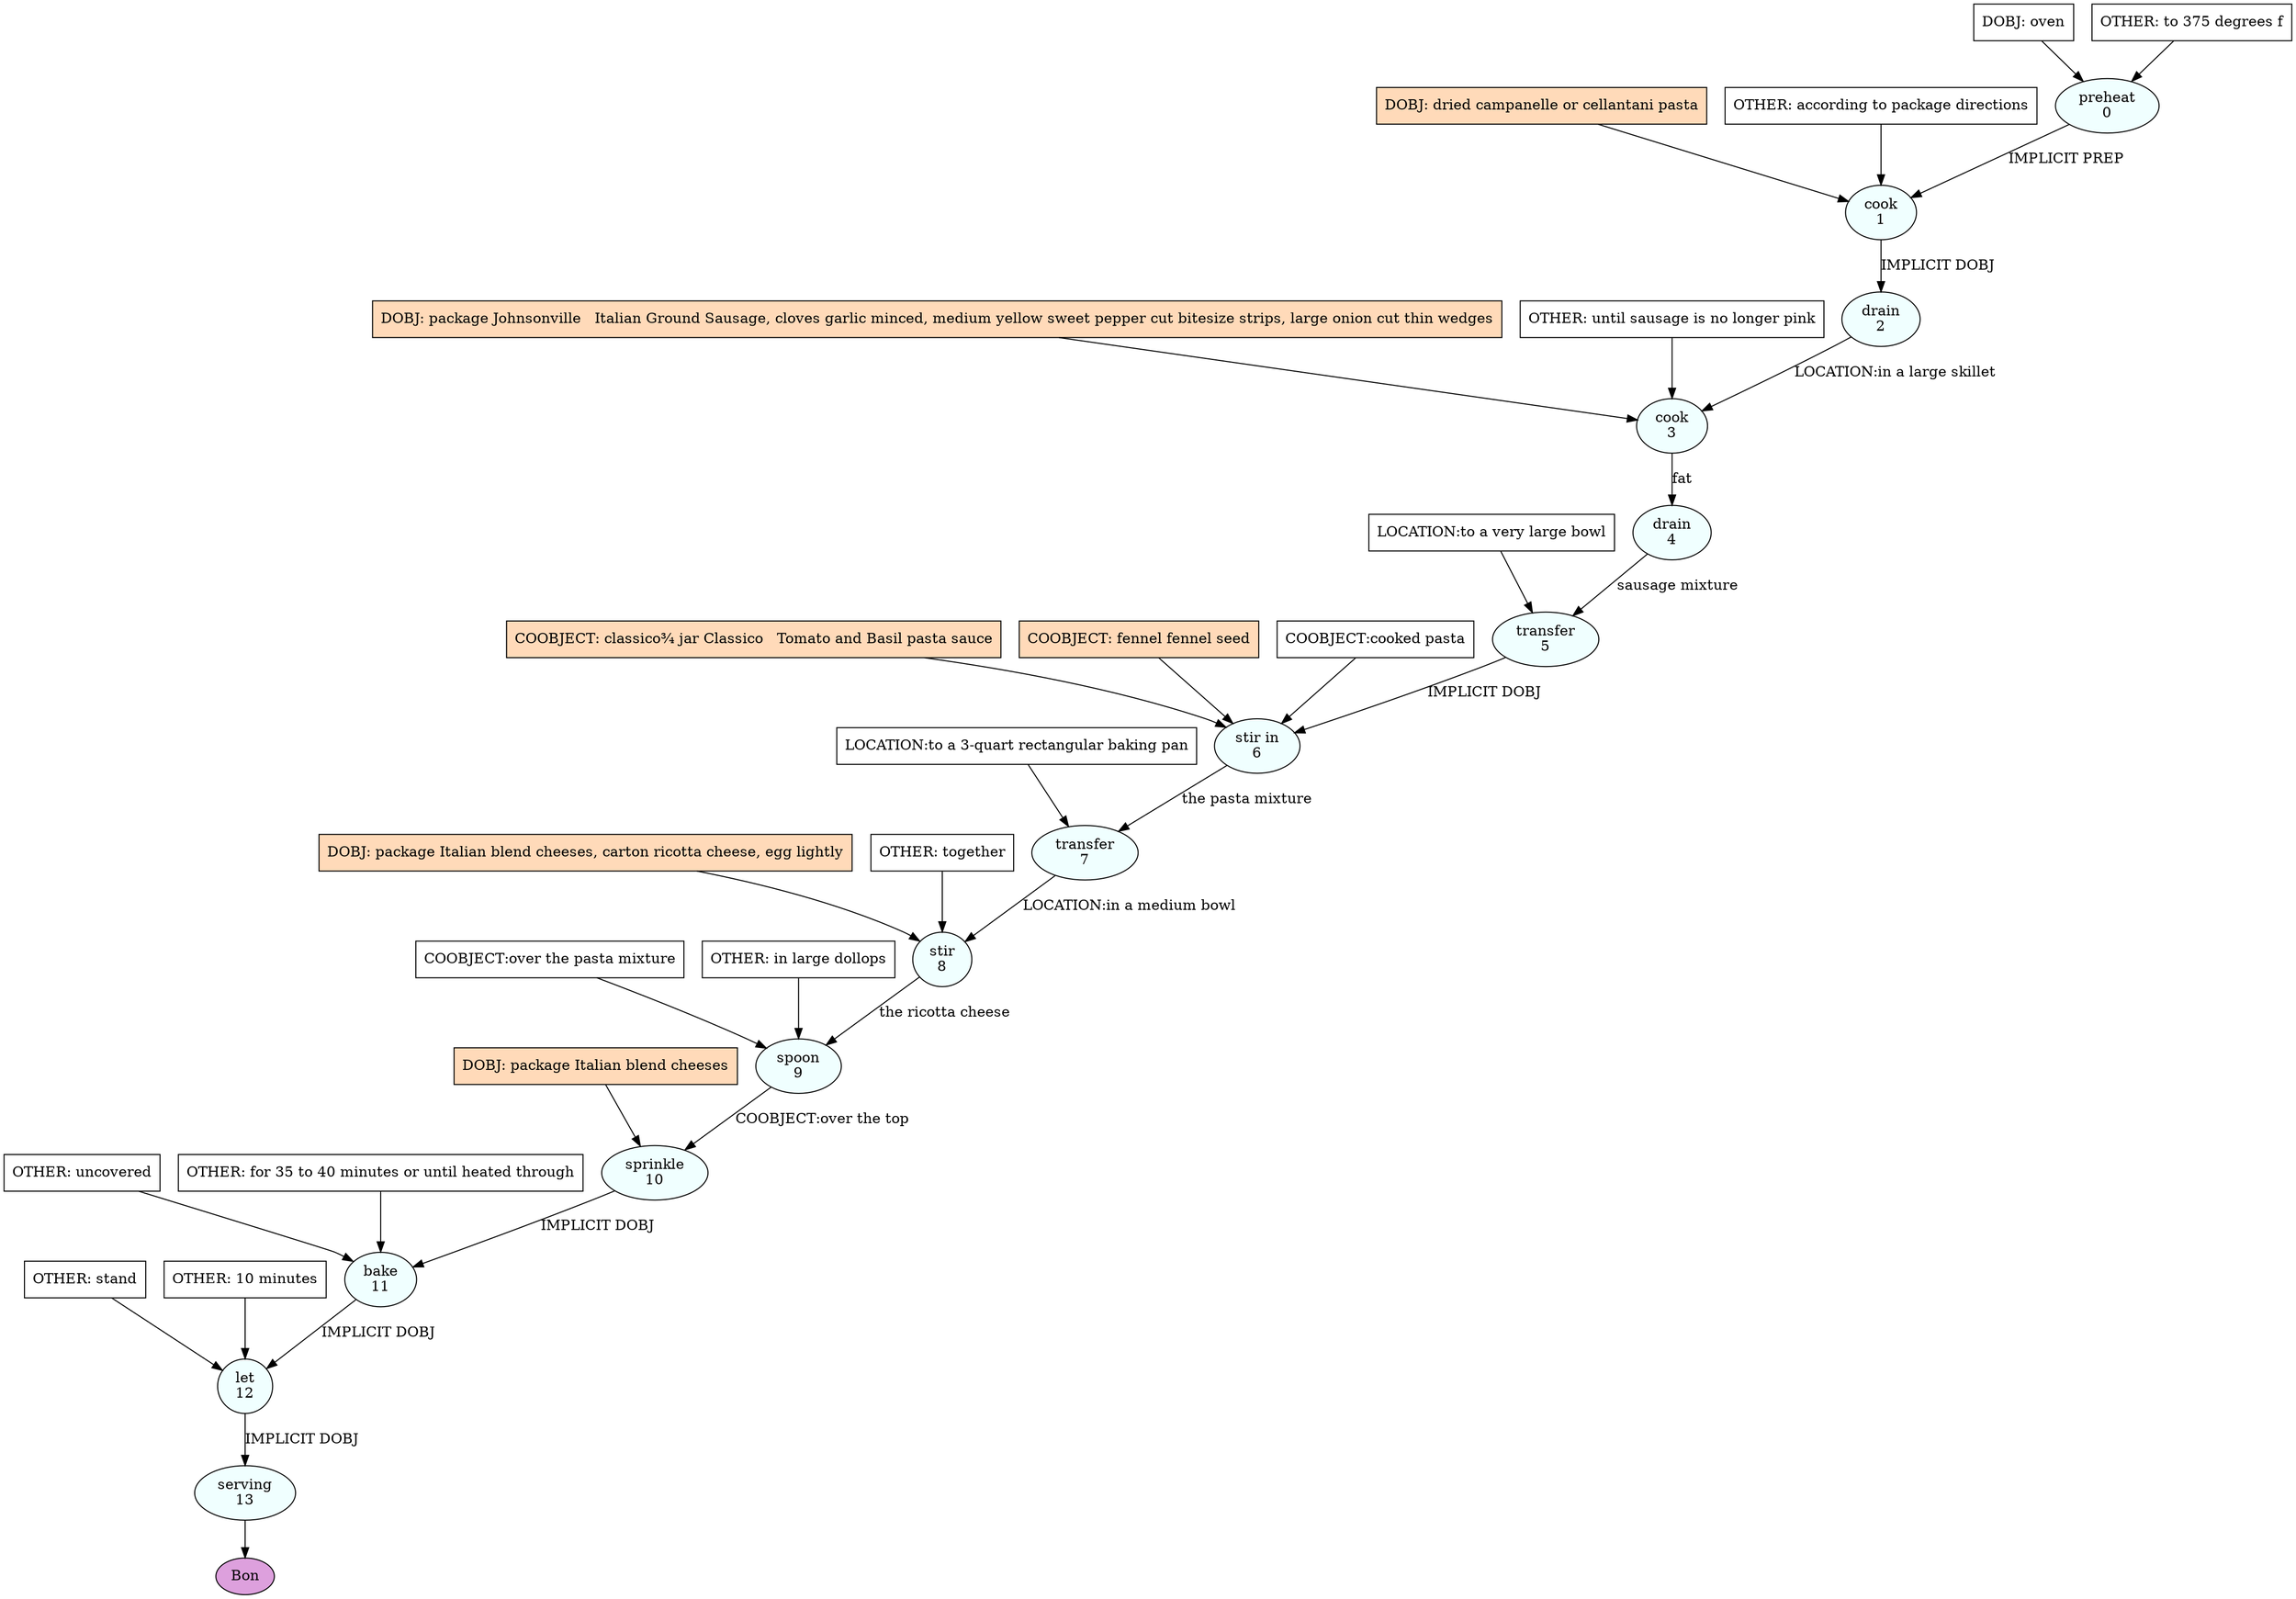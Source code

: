 digraph recipe {
E0[label="preheat
0", shape=oval, style=filled, fillcolor=azure]
E1[label="cook
1", shape=oval, style=filled, fillcolor=azure]
E2[label="drain
2", shape=oval, style=filled, fillcolor=azure]
E3[label="cook
3", shape=oval, style=filled, fillcolor=azure]
E4[label="drain
4", shape=oval, style=filled, fillcolor=azure]
E5[label="transfer
5", shape=oval, style=filled, fillcolor=azure]
E6[label="stir in
6", shape=oval, style=filled, fillcolor=azure]
E7[label="transfer
7", shape=oval, style=filled, fillcolor=azure]
E8[label="stir
8", shape=oval, style=filled, fillcolor=azure]
E9[label="spoon
9", shape=oval, style=filled, fillcolor=azure]
E10[label="sprinkle
10", shape=oval, style=filled, fillcolor=azure]
E11[label="bake
11", shape=oval, style=filled, fillcolor=azure]
E12[label="let
12", shape=oval, style=filled, fillcolor=azure]
E13[label="serving
13", shape=oval, style=filled, fillcolor=azure]
D0[label="DOBJ: oven", shape=box, style=filled, fillcolor=white]
D0 -> E0
O0_0[label="OTHER: to 375 degrees f", shape=box, style=filled, fillcolor=white]
O0_0 -> E0
D1_ing[label="DOBJ: dried campanelle or cellantani pasta", shape=box, style=filled, fillcolor=peachpuff]
D1_ing -> E1
E0 -> E1 [label="IMPLICIT PREP"]
O1_0_0[label="OTHER: according to package directions", shape=box, style=filled, fillcolor=white]
O1_0_0 -> E1
E1 -> E2 [label="IMPLICIT DOBJ"]
D3_ing[label="DOBJ: package Johnsonville   Italian Ground Sausage, cloves garlic minced, medium yellow sweet pepper cut bitesize strips, large onion cut thin wedges", shape=box, style=filled, fillcolor=peachpuff]
D3_ing -> E3
E2 -> E3 [label="LOCATION:in a large skillet"]
O3_0_0[label="OTHER: until sausage is no longer pink", shape=box, style=filled, fillcolor=white]
O3_0_0 -> E3
E3 -> E4 [label="fat"]
E4 -> E5 [label="sausage mixture"]
P5_0_0[label="LOCATION:to a very large bowl", shape=box, style=filled, fillcolor=white]
P5_0_0 -> E5
E5 -> E6 [label="IMPLICIT DOBJ"]
P6_0_ing[label="COOBJECT: classico¾ jar Classico   Tomato and Basil pasta sauce", shape=box, style=filled, fillcolor=peachpuff]
P6_0_ing -> E6
P6_1_ing[label="COOBJECT: fennel fennel seed", shape=box, style=filled, fillcolor=peachpuff]
P6_1_ing -> E6
P6_2_0[label="COOBJECT:cooked pasta", shape=box, style=filled, fillcolor=white]
P6_2_0 -> E6
E6 -> E7 [label="the pasta mixture"]
P7_0_0[label="LOCATION:to a 3-quart rectangular baking pan", shape=box, style=filled, fillcolor=white]
P7_0_0 -> E7
D8_ing[label="DOBJ: package Italian blend cheeses, carton ricotta cheese, egg lightly", shape=box, style=filled, fillcolor=peachpuff]
D8_ing -> E8
E7 -> E8 [label="LOCATION:in a medium bowl"]
O8_0_0[label="OTHER: together", shape=box, style=filled, fillcolor=white]
O8_0_0 -> E8
E8 -> E9 [label="the ricotta cheese"]
P9_0_0[label="COOBJECT:over the pasta mixture", shape=box, style=filled, fillcolor=white]
P9_0_0 -> E9
O9_0_0[label="OTHER: in large dollops", shape=box, style=filled, fillcolor=white]
O9_0_0 -> E9
D10_ing[label="DOBJ: package Italian blend cheeses", shape=box, style=filled, fillcolor=peachpuff]
D10_ing -> E10
E9 -> E10 [label="COOBJECT:over the top"]
E10 -> E11 [label="IMPLICIT DOBJ"]
O11_0_0[label="OTHER: uncovered", shape=box, style=filled, fillcolor=white]
O11_0_0 -> E11
O11_1_0[label="OTHER: for 35 to 40 minutes or until heated through", shape=box, style=filled, fillcolor=white]
O11_1_0 -> E11
E11 -> E12 [label="IMPLICIT DOBJ"]
O12_0_0[label="OTHER: stand", shape=box, style=filled, fillcolor=white]
O12_0_0 -> E12
O12_1_0[label="OTHER: 10 minutes", shape=box, style=filled, fillcolor=white]
O12_1_0 -> E12
E12 -> E13 [label="IMPLICIT DOBJ"]
EOR[label="Bon", shape=oval, style=filled, fillcolor=plum]
E13 -> EOR
}

